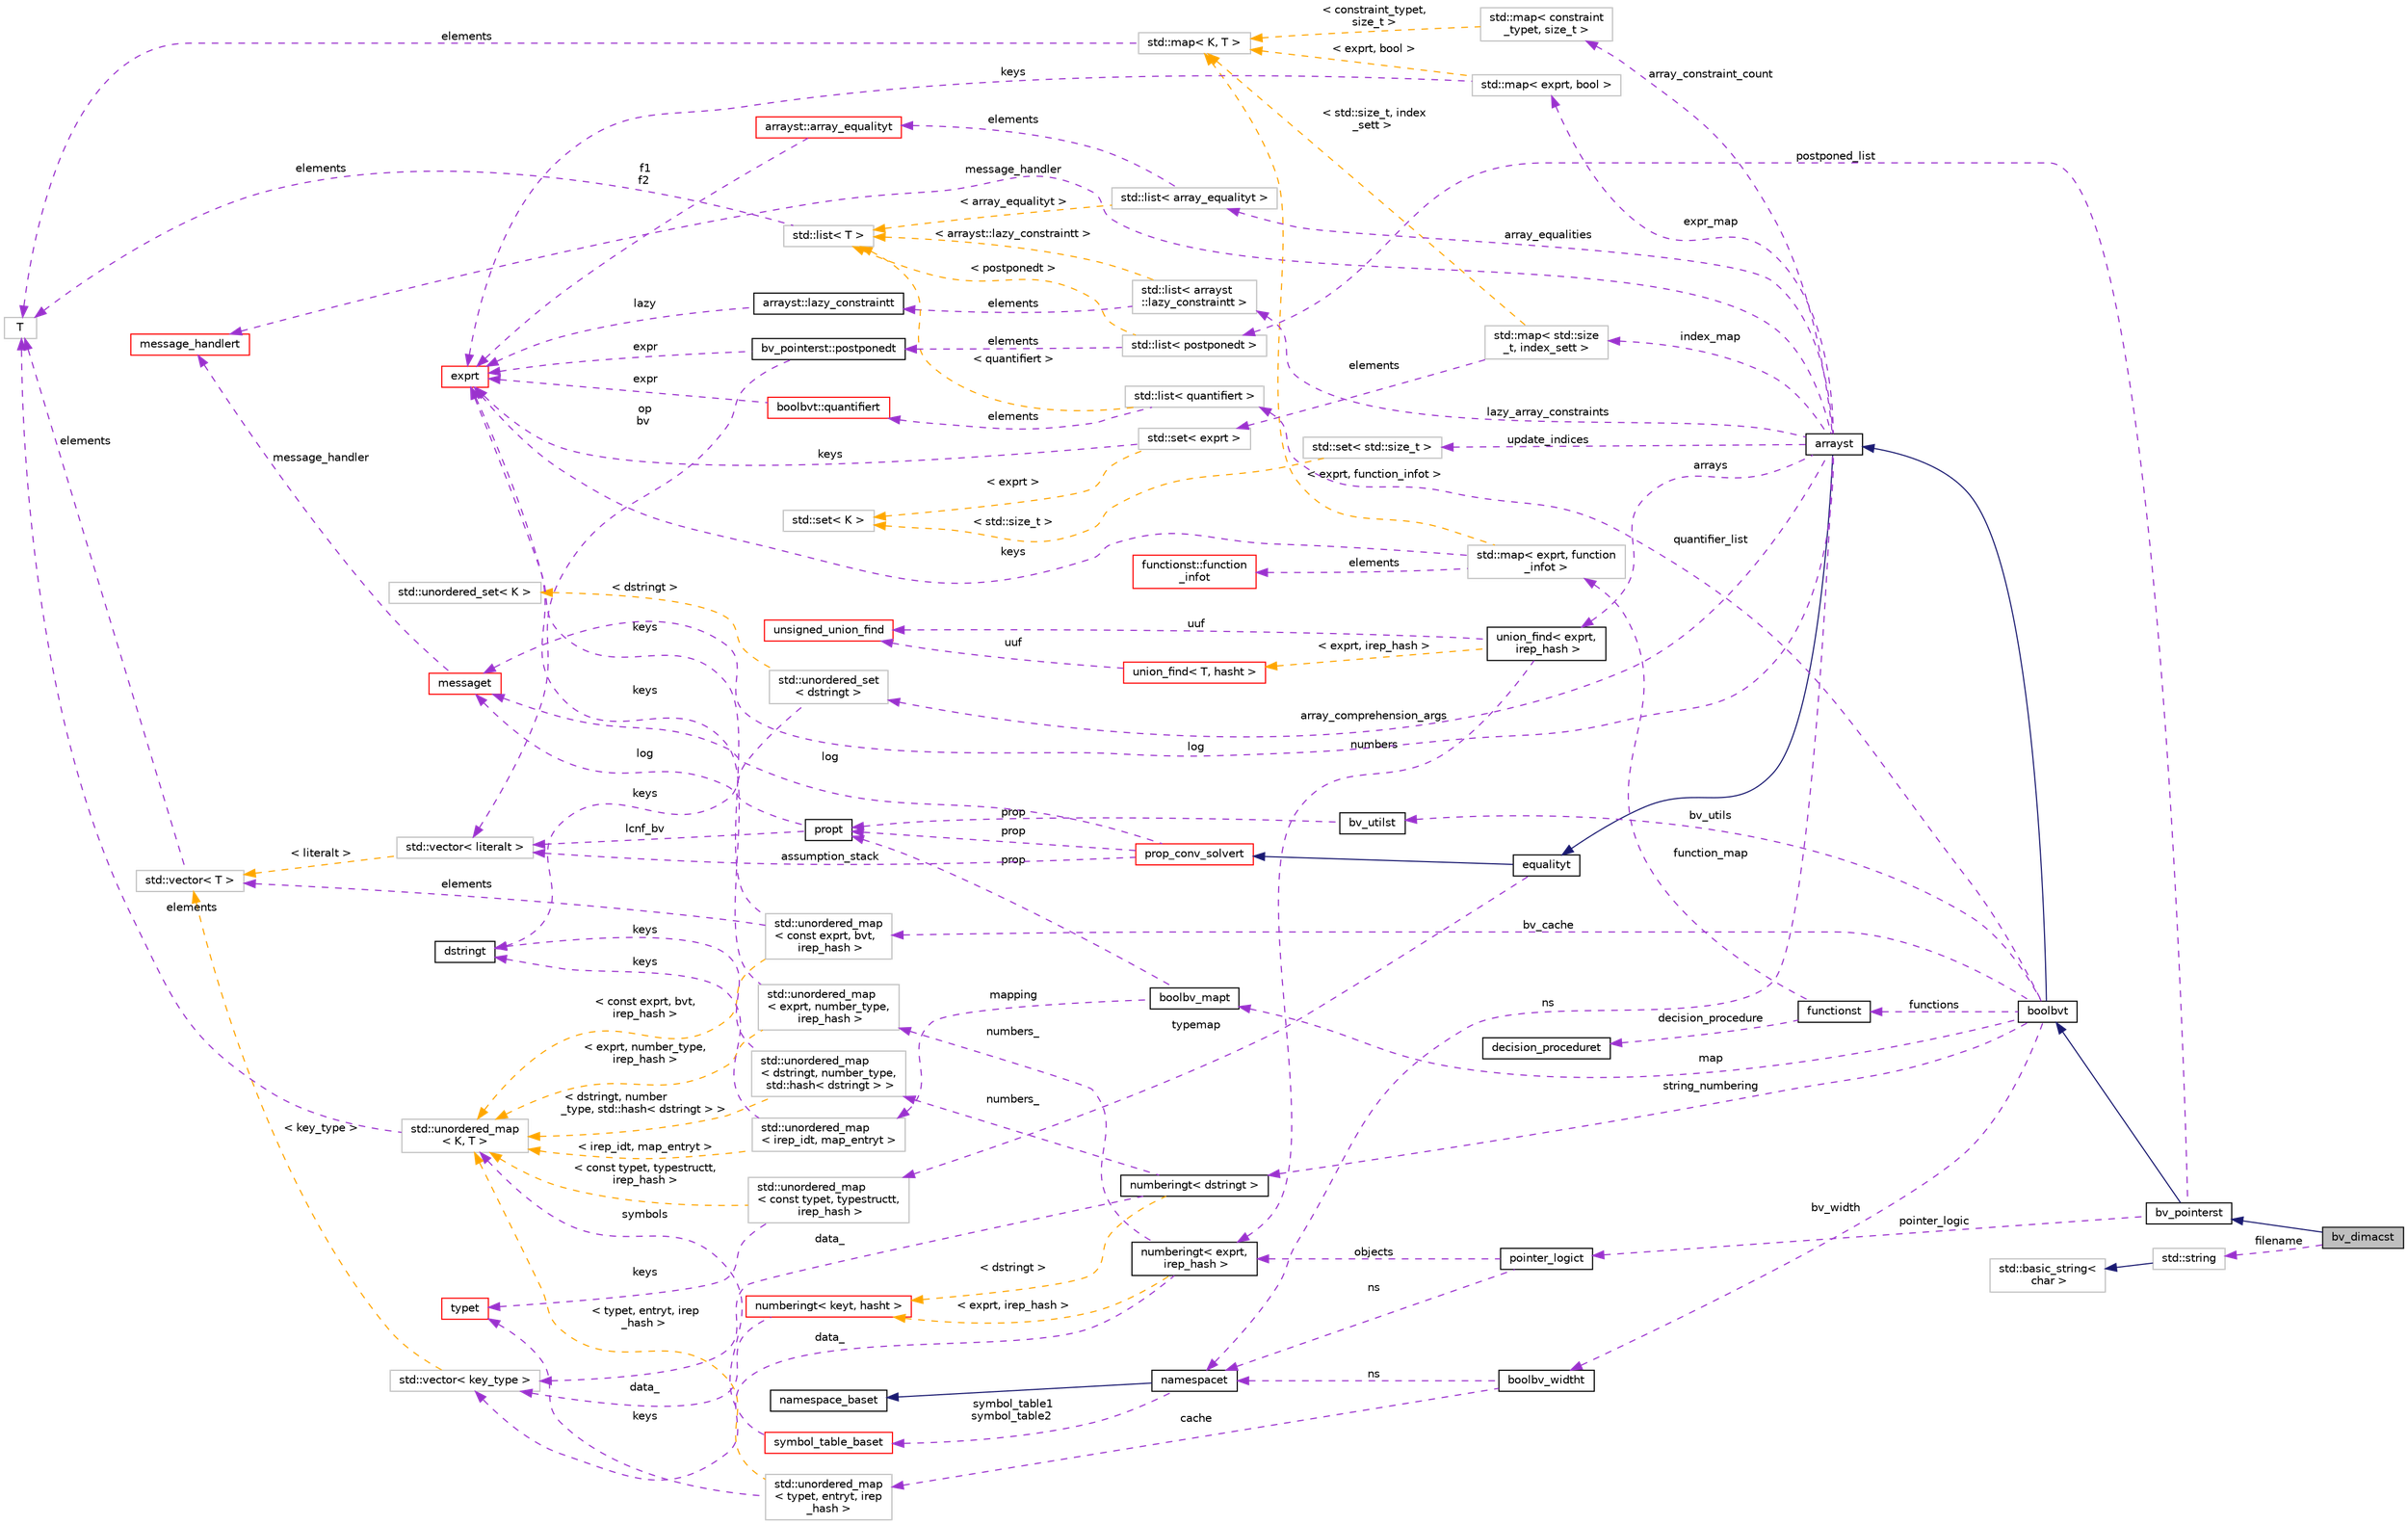 digraph "bv_dimacst"
{
 // LATEX_PDF_SIZE
  bgcolor="transparent";
  edge [fontname="Helvetica",fontsize="10",labelfontname="Helvetica",labelfontsize="10"];
  node [fontname="Helvetica",fontsize="10",shape=record];
  rankdir="LR";
  Node1 [label="bv_dimacst",height=0.2,width=0.4,color="black", fillcolor="grey75", style="filled", fontcolor="black",tooltip=" "];
  Node2 -> Node1 [dir="back",color="midnightblue",fontsize="10",style="solid",fontname="Helvetica"];
  Node2 [label="bv_pointerst",height=0.2,width=0.4,color="black",URL="$classbv__pointerst.html",tooltip=" "];
  Node3 -> Node2 [dir="back",color="midnightblue",fontsize="10",style="solid",fontname="Helvetica"];
  Node3 [label="boolbvt",height=0.2,width=0.4,color="black",URL="$classboolbvt.html",tooltip=" "];
  Node4 -> Node3 [dir="back",color="midnightblue",fontsize="10",style="solid",fontname="Helvetica"];
  Node4 [label="arrayst",height=0.2,width=0.4,color="black",URL="$classarrayst.html",tooltip=" "];
  Node5 -> Node4 [dir="back",color="midnightblue",fontsize="10",style="solid",fontname="Helvetica"];
  Node5 [label="equalityt",height=0.2,width=0.4,color="black",URL="$classequalityt.html",tooltip=" "];
  Node6 -> Node5 [dir="back",color="midnightblue",fontsize="10",style="solid",fontname="Helvetica"];
  Node6 [label="prop_conv_solvert",height=0.2,width=0.4,color="red",URL="$classprop__conv__solvert.html",tooltip=" "];
  Node18 -> Node6 [dir="back",color="darkorchid3",fontsize="10",style="dashed",label=" log" ,fontname="Helvetica"];
  Node18 [label="messaget",height=0.2,width=0.4,color="red",URL="$classmessaget.html",tooltip="Class that provides messages with a built-in verbosity 'level'."];
  Node19 -> Node18 [dir="back",color="darkorchid3",fontsize="10",style="dashed",label=" message_handler" ,fontname="Helvetica"];
  Node19 [label="message_handlert",height=0.2,width=0.4,color="red",URL="$classmessage__handlert.html",tooltip=" "];
  Node41 -> Node6 [dir="back",color="darkorchid3",fontsize="10",style="dashed",label=" prop" ,fontname="Helvetica"];
  Node41 [label="propt",height=0.2,width=0.4,color="black",URL="$classpropt.html",tooltip="TO_BE_DOCUMENTED."];
  Node18 -> Node41 [dir="back",color="darkorchid3",fontsize="10",style="dashed",label=" log" ,fontname="Helvetica"];
  Node42 -> Node41 [dir="back",color="darkorchid3",fontsize="10",style="dashed",label=" lcnf_bv" ,fontname="Helvetica"];
  Node42 [label="std::vector\< literalt \>",height=0.2,width=0.4,color="grey75",tooltip=" "];
  Node21 -> Node42 [dir="back",color="orange",fontsize="10",style="dashed",label=" \< literalt \>" ,fontname="Helvetica"];
  Node21 [label="std::vector\< T \>",height=0.2,width=0.4,color="grey75",tooltip="STL class."];
  Node17 -> Node21 [dir="back",color="darkorchid3",fontsize="10",style="dashed",label=" elements" ,fontname="Helvetica"];
  Node17 [label="T",height=0.2,width=0.4,color="grey75",tooltip=" "];
  Node42 -> Node6 [dir="back",color="darkorchid3",fontsize="10",style="dashed",label=" assumption_stack" ,fontname="Helvetica"];
  Node43 -> Node5 [dir="back",color="darkorchid3",fontsize="10",style="dashed",label=" typemap" ,fontname="Helvetica"];
  Node43 [label="std::unordered_map\l\< const typet, typestructt,\l irep_hash \>",height=0.2,width=0.4,color="grey75",tooltip=" "];
  Node44 -> Node43 [dir="back",color="darkorchid3",fontsize="10",style="dashed",label=" keys" ,fontname="Helvetica"];
  Node44 [label="typet",height=0.2,width=0.4,color="red",URL="$classtypet.html",tooltip="The type of an expression, extends irept."];
  Node39 -> Node43 [dir="back",color="orange",fontsize="10",style="dashed",label=" \< const typet, typestructt,\l irep_hash \>" ,fontname="Helvetica"];
  Node39 [label="std::unordered_map\l\< K, T \>",height=0.2,width=0.4,color="grey75",tooltip="STL class."];
  Node17 -> Node39 [dir="back",color="darkorchid3",fontsize="10",style="dashed",label=" elements" ,fontname="Helvetica"];
  Node49 -> Node4 [dir="back",color="darkorchid3",fontsize="10",style="dashed",label=" array_comprehension_args" ,fontname="Helvetica"];
  Node49 [label="std::unordered_set\l\< dstringt \>",height=0.2,width=0.4,color="grey75",tooltip=" "];
  Node13 -> Node49 [dir="back",color="darkorchid3",fontsize="10",style="dashed",label=" keys" ,fontname="Helvetica"];
  Node13 [label="dstringt",height=0.2,width=0.4,color="black",URL="$classdstringt.html",tooltip="dstringt has one field, an unsigned integer no which is an index into a static table of strings."];
  Node50 -> Node49 [dir="back",color="orange",fontsize="10",style="dashed",label=" \< dstringt \>" ,fontname="Helvetica"];
  Node50 [label="std::unordered_set\< K \>",height=0.2,width=0.4,color="grey75",tooltip="STL class."];
  Node19 -> Node4 [dir="back",color="darkorchid3",fontsize="10",style="dashed",label=" message_handler" ,fontname="Helvetica"];
  Node51 -> Node4 [dir="back",color="darkorchid3",fontsize="10",style="dashed",label=" array_constraint_count" ,fontname="Helvetica"];
  Node51 [label="std::map\< constraint\l_typet, size_t \>",height=0.2,width=0.4,color="grey75",tooltip=" "];
  Node15 -> Node51 [dir="back",color="orange",fontsize="10",style="dashed",label=" \< constraint_typet,\l size_t \>" ,fontname="Helvetica"];
  Node15 [label="std::map\< K, T \>",height=0.2,width=0.4,color="grey75",tooltip="STL class."];
  Node17 -> Node15 [dir="back",color="darkorchid3",fontsize="10",style="dashed",label=" elements" ,fontname="Helvetica"];
  Node18 -> Node4 [dir="back",color="darkorchid3",fontsize="10",style="dashed",label=" log" ,fontname="Helvetica"];
  Node52 -> Node4 [dir="back",color="darkorchid3",fontsize="10",style="dashed",label=" arrays" ,fontname="Helvetica"];
  Node52 [label="union_find\< exprt,\l irep_hash \>",height=0.2,width=0.4,color="black",URL="$classunion__find.html",tooltip=" "];
  Node53 -> Node52 [dir="back",color="darkorchid3",fontsize="10",style="dashed",label=" uuf" ,fontname="Helvetica"];
  Node53 [label="unsigned_union_find",height=0.2,width=0.4,color="red",URL="$classunsigned__union__find.html",tooltip=" "];
  Node56 -> Node52 [dir="back",color="darkorchid3",fontsize="10",style="dashed",label=" numbers" ,fontname="Helvetica"];
  Node56 [label="numberingt\< exprt,\l irep_hash \>",height=0.2,width=0.4,color="black",URL="$classnumberingt.html",tooltip=" "];
  Node57 -> Node56 [dir="back",color="darkorchid3",fontsize="10",style="dashed",label=" numbers_" ,fontname="Helvetica"];
  Node57 [label="std::unordered_map\l\< exprt, number_type,\l irep_hash \>",height=0.2,width=0.4,color="grey75",tooltip=" "];
  Node38 -> Node57 [dir="back",color="darkorchid3",fontsize="10",style="dashed",label=" keys" ,fontname="Helvetica"];
  Node38 [label="exprt",height=0.2,width=0.4,color="red",URL="$classexprt.html",tooltip="Base class for all expressions."];
  Node39 -> Node57 [dir="back",color="orange",fontsize="10",style="dashed",label=" \< exprt, number_type,\l irep_hash \>" ,fontname="Helvetica"];
  Node58 -> Node56 [dir="back",color="darkorchid3",fontsize="10",style="dashed",label=" data_" ,fontname="Helvetica"];
  Node58 [label="std::vector\< key_type \>",height=0.2,width=0.4,color="grey75",tooltip=" "];
  Node21 -> Node58 [dir="back",color="orange",fontsize="10",style="dashed",label=" \< key_type \>" ,fontname="Helvetica"];
  Node59 -> Node56 [dir="back",color="orange",fontsize="10",style="dashed",label=" \< exprt, irep_hash \>" ,fontname="Helvetica"];
  Node59 [label="numberingt\< keyt, hasht \>",height=0.2,width=0.4,color="red",URL="$classnumberingt.html",tooltip=" "];
  Node58 -> Node59 [dir="back",color="darkorchid3",fontsize="10",style="dashed",label=" data_" ,fontname="Helvetica"];
  Node61 -> Node52 [dir="back",color="orange",fontsize="10",style="dashed",label=" \< exprt, irep_hash \>" ,fontname="Helvetica"];
  Node61 [label="union_find\< T, hasht \>",height=0.2,width=0.4,color="red",URL="$classunion__find.html",tooltip=" "];
  Node53 -> Node61 [dir="back",color="darkorchid3",fontsize="10",style="dashed",label=" uuf" ,fontname="Helvetica"];
  Node64 -> Node4 [dir="back",color="darkorchid3",fontsize="10",style="dashed",label=" ns" ,fontname="Helvetica"];
  Node64 [label="namespacet",height=0.2,width=0.4,color="black",URL="$classnamespacet.html",tooltip="A namespacet is essentially one or two symbol tables bound together, to allow for symbol lookups in t..."];
  Node65 -> Node64 [dir="back",color="midnightblue",fontsize="10",style="solid",fontname="Helvetica"];
  Node65 [label="namespace_baset",height=0.2,width=0.4,color="black",URL="$classnamespace__baset.html",tooltip="Basic interface for a namespace."];
  Node66 -> Node64 [dir="back",color="darkorchid3",fontsize="10",style="dashed",label=" symbol_table1\nsymbol_table2" ,fontname="Helvetica"];
  Node66 [label="symbol_table_baset",height=0.2,width=0.4,color="red",URL="$classsymbol__table__baset.html",tooltip="The symbol table base class interface."];
  Node39 -> Node66 [dir="back",color="darkorchid3",fontsize="10",style="dashed",label=" symbols" ,fontname="Helvetica"];
  Node68 -> Node4 [dir="back",color="darkorchid3",fontsize="10",style="dashed",label=" index_map" ,fontname="Helvetica"];
  Node68 [label="std::map\< std::size\l_t, index_sett \>",height=0.2,width=0.4,color="grey75",tooltip=" "];
  Node69 -> Node68 [dir="back",color="darkorchid3",fontsize="10",style="dashed",label=" elements" ,fontname="Helvetica"];
  Node69 [label="std::set\< exprt \>",height=0.2,width=0.4,color="grey75",tooltip=" "];
  Node38 -> Node69 [dir="back",color="darkorchid3",fontsize="10",style="dashed",label=" keys" ,fontname="Helvetica"];
  Node70 -> Node69 [dir="back",color="orange",fontsize="10",style="dashed",label=" \< exprt \>" ,fontname="Helvetica"];
  Node70 [label="std::set\< K \>",height=0.2,width=0.4,color="grey75",tooltip="STL class."];
  Node15 -> Node68 [dir="back",color="orange",fontsize="10",style="dashed",label=" \< std::size_t, index\l_sett \>" ,fontname="Helvetica"];
  Node71 -> Node4 [dir="back",color="darkorchid3",fontsize="10",style="dashed",label=" update_indices" ,fontname="Helvetica"];
  Node71 [label="std::set\< std::size_t \>",height=0.2,width=0.4,color="grey75",tooltip=" "];
  Node70 -> Node71 [dir="back",color="orange",fontsize="10",style="dashed",label=" \< std::size_t \>" ,fontname="Helvetica"];
  Node72 -> Node4 [dir="back",color="darkorchid3",fontsize="10",style="dashed",label=" expr_map" ,fontname="Helvetica"];
  Node72 [label="std::map\< exprt, bool \>",height=0.2,width=0.4,color="grey75",tooltip=" "];
  Node38 -> Node72 [dir="back",color="darkorchid3",fontsize="10",style="dashed",label=" keys" ,fontname="Helvetica"];
  Node15 -> Node72 [dir="back",color="orange",fontsize="10",style="dashed",label=" \< exprt, bool \>" ,fontname="Helvetica"];
  Node73 -> Node4 [dir="back",color="darkorchid3",fontsize="10",style="dashed",label=" lazy_array_constraints" ,fontname="Helvetica"];
  Node73 [label="std::list\< arrayst\l::lazy_constraintt \>",height=0.2,width=0.4,color="grey75",tooltip=" "];
  Node74 -> Node73 [dir="back",color="darkorchid3",fontsize="10",style="dashed",label=" elements" ,fontname="Helvetica"];
  Node74 [label="arrayst::lazy_constraintt",height=0.2,width=0.4,color="black",URL="$structarrayst_1_1lazy__constraintt.html",tooltip=" "];
  Node38 -> Node74 [dir="back",color="darkorchid3",fontsize="10",style="dashed",label=" lazy" ,fontname="Helvetica"];
  Node75 -> Node73 [dir="back",color="orange",fontsize="10",style="dashed",label=" \< arrayst::lazy_constraintt \>" ,fontname="Helvetica"];
  Node75 [label="std::list\< T \>",height=0.2,width=0.4,color="grey75",tooltip="STL class."];
  Node17 -> Node75 [dir="back",color="darkorchid3",fontsize="10",style="dashed",label=" elements" ,fontname="Helvetica"];
  Node76 -> Node4 [dir="back",color="darkorchid3",fontsize="10",style="dashed",label=" array_equalities" ,fontname="Helvetica"];
  Node76 [label="std::list\< array_equalityt \>",height=0.2,width=0.4,color="grey75",tooltip=" "];
  Node77 -> Node76 [dir="back",color="darkorchid3",fontsize="10",style="dashed",label=" elements" ,fontname="Helvetica"];
  Node77 [label="arrayst::array_equalityt",height=0.2,width=0.4,color="red",URL="$structarrayst_1_1array__equalityt.html",tooltip=" "];
  Node38 -> Node77 [dir="back",color="darkorchid3",fontsize="10",style="dashed",label=" f1\nf2" ,fontname="Helvetica"];
  Node75 -> Node76 [dir="back",color="orange",fontsize="10",style="dashed",label=" \< array_equalityt \>" ,fontname="Helvetica"];
  Node78 -> Node3 [dir="back",color="darkorchid3",fontsize="10",style="dashed",label=" functions" ,fontname="Helvetica"];
  Node78 [label="functionst",height=0.2,width=0.4,color="black",URL="$classfunctionst.html",tooltip=" "];
  Node79 -> Node78 [dir="back",color="darkorchid3",fontsize="10",style="dashed",label=" function_map" ,fontname="Helvetica"];
  Node79 [label="std::map\< exprt, function\l_infot \>",height=0.2,width=0.4,color="grey75",tooltip=" "];
  Node80 -> Node79 [dir="back",color="darkorchid3",fontsize="10",style="dashed",label=" elements" ,fontname="Helvetica"];
  Node80 [label="functionst::function\l_infot",height=0.2,width=0.4,color="red",URL="$structfunctionst_1_1function__infot.html",tooltip=" "];
  Node38 -> Node79 [dir="back",color="darkorchid3",fontsize="10",style="dashed",label=" keys" ,fontname="Helvetica"];
  Node15 -> Node79 [dir="back",color="orange",fontsize="10",style="dashed",label=" \< exprt, function_infot \>" ,fontname="Helvetica"];
  Node10 -> Node78 [dir="back",color="darkorchid3",fontsize="10",style="dashed",label=" decision_procedure" ,fontname="Helvetica"];
  Node10 [label="decision_proceduret",height=0.2,width=0.4,color="black",URL="$classdecision__proceduret.html",tooltip=" "];
  Node85 -> Node3 [dir="back",color="darkorchid3",fontsize="10",style="dashed",label=" bv_utils" ,fontname="Helvetica"];
  Node85 [label="bv_utilst",height=0.2,width=0.4,color="black",URL="$classbv__utilst.html",tooltip=" "];
  Node41 -> Node85 [dir="back",color="darkorchid3",fontsize="10",style="dashed",label=" prop" ,fontname="Helvetica"];
  Node86 -> Node3 [dir="back",color="darkorchid3",fontsize="10",style="dashed",label=" string_numbering" ,fontname="Helvetica"];
  Node86 [label="numberingt\< dstringt \>",height=0.2,width=0.4,color="black",URL="$classnumberingt.html",tooltip=" "];
  Node87 -> Node86 [dir="back",color="darkorchid3",fontsize="10",style="dashed",label=" numbers_" ,fontname="Helvetica"];
  Node87 [label="std::unordered_map\l\< dstringt, number_type,\l std::hash\< dstringt \> \>",height=0.2,width=0.4,color="grey75",tooltip=" "];
  Node13 -> Node87 [dir="back",color="darkorchid3",fontsize="10",style="dashed",label=" keys" ,fontname="Helvetica"];
  Node39 -> Node87 [dir="back",color="orange",fontsize="10",style="dashed",label=" \< dstringt, number\l_type, std::hash\< dstringt \> \>" ,fontname="Helvetica"];
  Node58 -> Node86 [dir="back",color="darkorchid3",fontsize="10",style="dashed",label=" data_" ,fontname="Helvetica"];
  Node59 -> Node86 [dir="back",color="orange",fontsize="10",style="dashed",label=" \< dstringt \>" ,fontname="Helvetica"];
  Node88 -> Node3 [dir="back",color="darkorchid3",fontsize="10",style="dashed",label=" bv_width" ,fontname="Helvetica"];
  Node88 [label="boolbv_widtht",height=0.2,width=0.4,color="black",URL="$classboolbv__widtht.html",tooltip=" "];
  Node64 -> Node88 [dir="back",color="darkorchid3",fontsize="10",style="dashed",label=" ns" ,fontname="Helvetica"];
  Node89 -> Node88 [dir="back",color="darkorchid3",fontsize="10",style="dashed",label=" cache" ,fontname="Helvetica"];
  Node89 [label="std::unordered_map\l\< typet, entryt, irep\l_hash \>",height=0.2,width=0.4,color="grey75",tooltip=" "];
  Node44 -> Node89 [dir="back",color="darkorchid3",fontsize="10",style="dashed",label=" keys" ,fontname="Helvetica"];
  Node39 -> Node89 [dir="back",color="orange",fontsize="10",style="dashed",label=" \< typet, entryt, irep\l_hash \>" ,fontname="Helvetica"];
  Node90 -> Node3 [dir="back",color="darkorchid3",fontsize="10",style="dashed",label=" quantifier_list" ,fontname="Helvetica"];
  Node90 [label="std::list\< quantifiert \>",height=0.2,width=0.4,color="grey75",tooltip=" "];
  Node91 -> Node90 [dir="back",color="darkorchid3",fontsize="10",style="dashed",label=" elements" ,fontname="Helvetica"];
  Node91 [label="boolbvt::quantifiert",height=0.2,width=0.4,color="red",URL="$classboolbvt_1_1quantifiert.html",tooltip=" "];
  Node38 -> Node91 [dir="back",color="darkorchid3",fontsize="10",style="dashed",label=" expr" ,fontname="Helvetica"];
  Node75 -> Node90 [dir="back",color="orange",fontsize="10",style="dashed",label=" \< quantifiert \>" ,fontname="Helvetica"];
  Node92 -> Node3 [dir="back",color="darkorchid3",fontsize="10",style="dashed",label=" bv_cache" ,fontname="Helvetica"];
  Node92 [label="std::unordered_map\l\< const exprt, bvt,\l irep_hash \>",height=0.2,width=0.4,color="grey75",tooltip=" "];
  Node38 -> Node92 [dir="back",color="darkorchid3",fontsize="10",style="dashed",label=" keys" ,fontname="Helvetica"];
  Node21 -> Node92 [dir="back",color="darkorchid3",fontsize="10",style="dashed",label=" elements" ,fontname="Helvetica"];
  Node39 -> Node92 [dir="back",color="orange",fontsize="10",style="dashed",label=" \< const exprt, bvt,\l irep_hash \>" ,fontname="Helvetica"];
  Node93 -> Node3 [dir="back",color="darkorchid3",fontsize="10",style="dashed",label=" map" ,fontname="Helvetica"];
  Node93 [label="boolbv_mapt",height=0.2,width=0.4,color="black",URL="$classboolbv__mapt.html",tooltip=" "];
  Node94 -> Node93 [dir="back",color="darkorchid3",fontsize="10",style="dashed",label=" mapping" ,fontname="Helvetica"];
  Node94 [label="std::unordered_map\l\< irep_idt, map_entryt \>",height=0.2,width=0.4,color="grey75",tooltip=" "];
  Node13 -> Node94 [dir="back",color="darkorchid3",fontsize="10",style="dashed",label=" keys" ,fontname="Helvetica"];
  Node39 -> Node94 [dir="back",color="orange",fontsize="10",style="dashed",label=" \< irep_idt, map_entryt \>" ,fontname="Helvetica"];
  Node41 -> Node93 [dir="back",color="darkorchid3",fontsize="10",style="dashed",label=" prop" ,fontname="Helvetica"];
  Node96 -> Node2 [dir="back",color="darkorchid3",fontsize="10",style="dashed",label=" postponed_list" ,fontname="Helvetica"];
  Node96 [label="std::list\< postponedt \>",height=0.2,width=0.4,color="grey75",tooltip=" "];
  Node97 -> Node96 [dir="back",color="darkorchid3",fontsize="10",style="dashed",label=" elements" ,fontname="Helvetica"];
  Node97 [label="bv_pointerst::postponedt",height=0.2,width=0.4,color="black",URL="$structbv__pointerst_1_1postponedt.html",tooltip=" "];
  Node38 -> Node97 [dir="back",color="darkorchid3",fontsize="10",style="dashed",label=" expr" ,fontname="Helvetica"];
  Node42 -> Node97 [dir="back",color="darkorchid3",fontsize="10",style="dashed",label=" op\nbv" ,fontname="Helvetica"];
  Node75 -> Node96 [dir="back",color="orange",fontsize="10",style="dashed",label=" \< postponedt \>" ,fontname="Helvetica"];
  Node98 -> Node2 [dir="back",color="darkorchid3",fontsize="10",style="dashed",label=" pointer_logic" ,fontname="Helvetica"];
  Node98 [label="pointer_logict",height=0.2,width=0.4,color="black",URL="$classpointer__logict.html",tooltip=" "];
  Node64 -> Node98 [dir="back",color="darkorchid3",fontsize="10",style="dashed",label=" ns" ,fontname="Helvetica"];
  Node56 -> Node98 [dir="back",color="darkorchid3",fontsize="10",style="dashed",label=" objects" ,fontname="Helvetica"];
  Node99 -> Node1 [dir="back",color="darkorchid3",fontsize="10",style="dashed",label=" filename" ,fontname="Helvetica"];
  Node99 [label="std::string",height=0.2,width=0.4,color="grey75",tooltip="STL class."];
  Node100 -> Node99 [dir="back",color="midnightblue",fontsize="10",style="solid",fontname="Helvetica"];
  Node100 [label="std::basic_string\<\l char \>",height=0.2,width=0.4,color="grey75",tooltip="STL class."];
}
